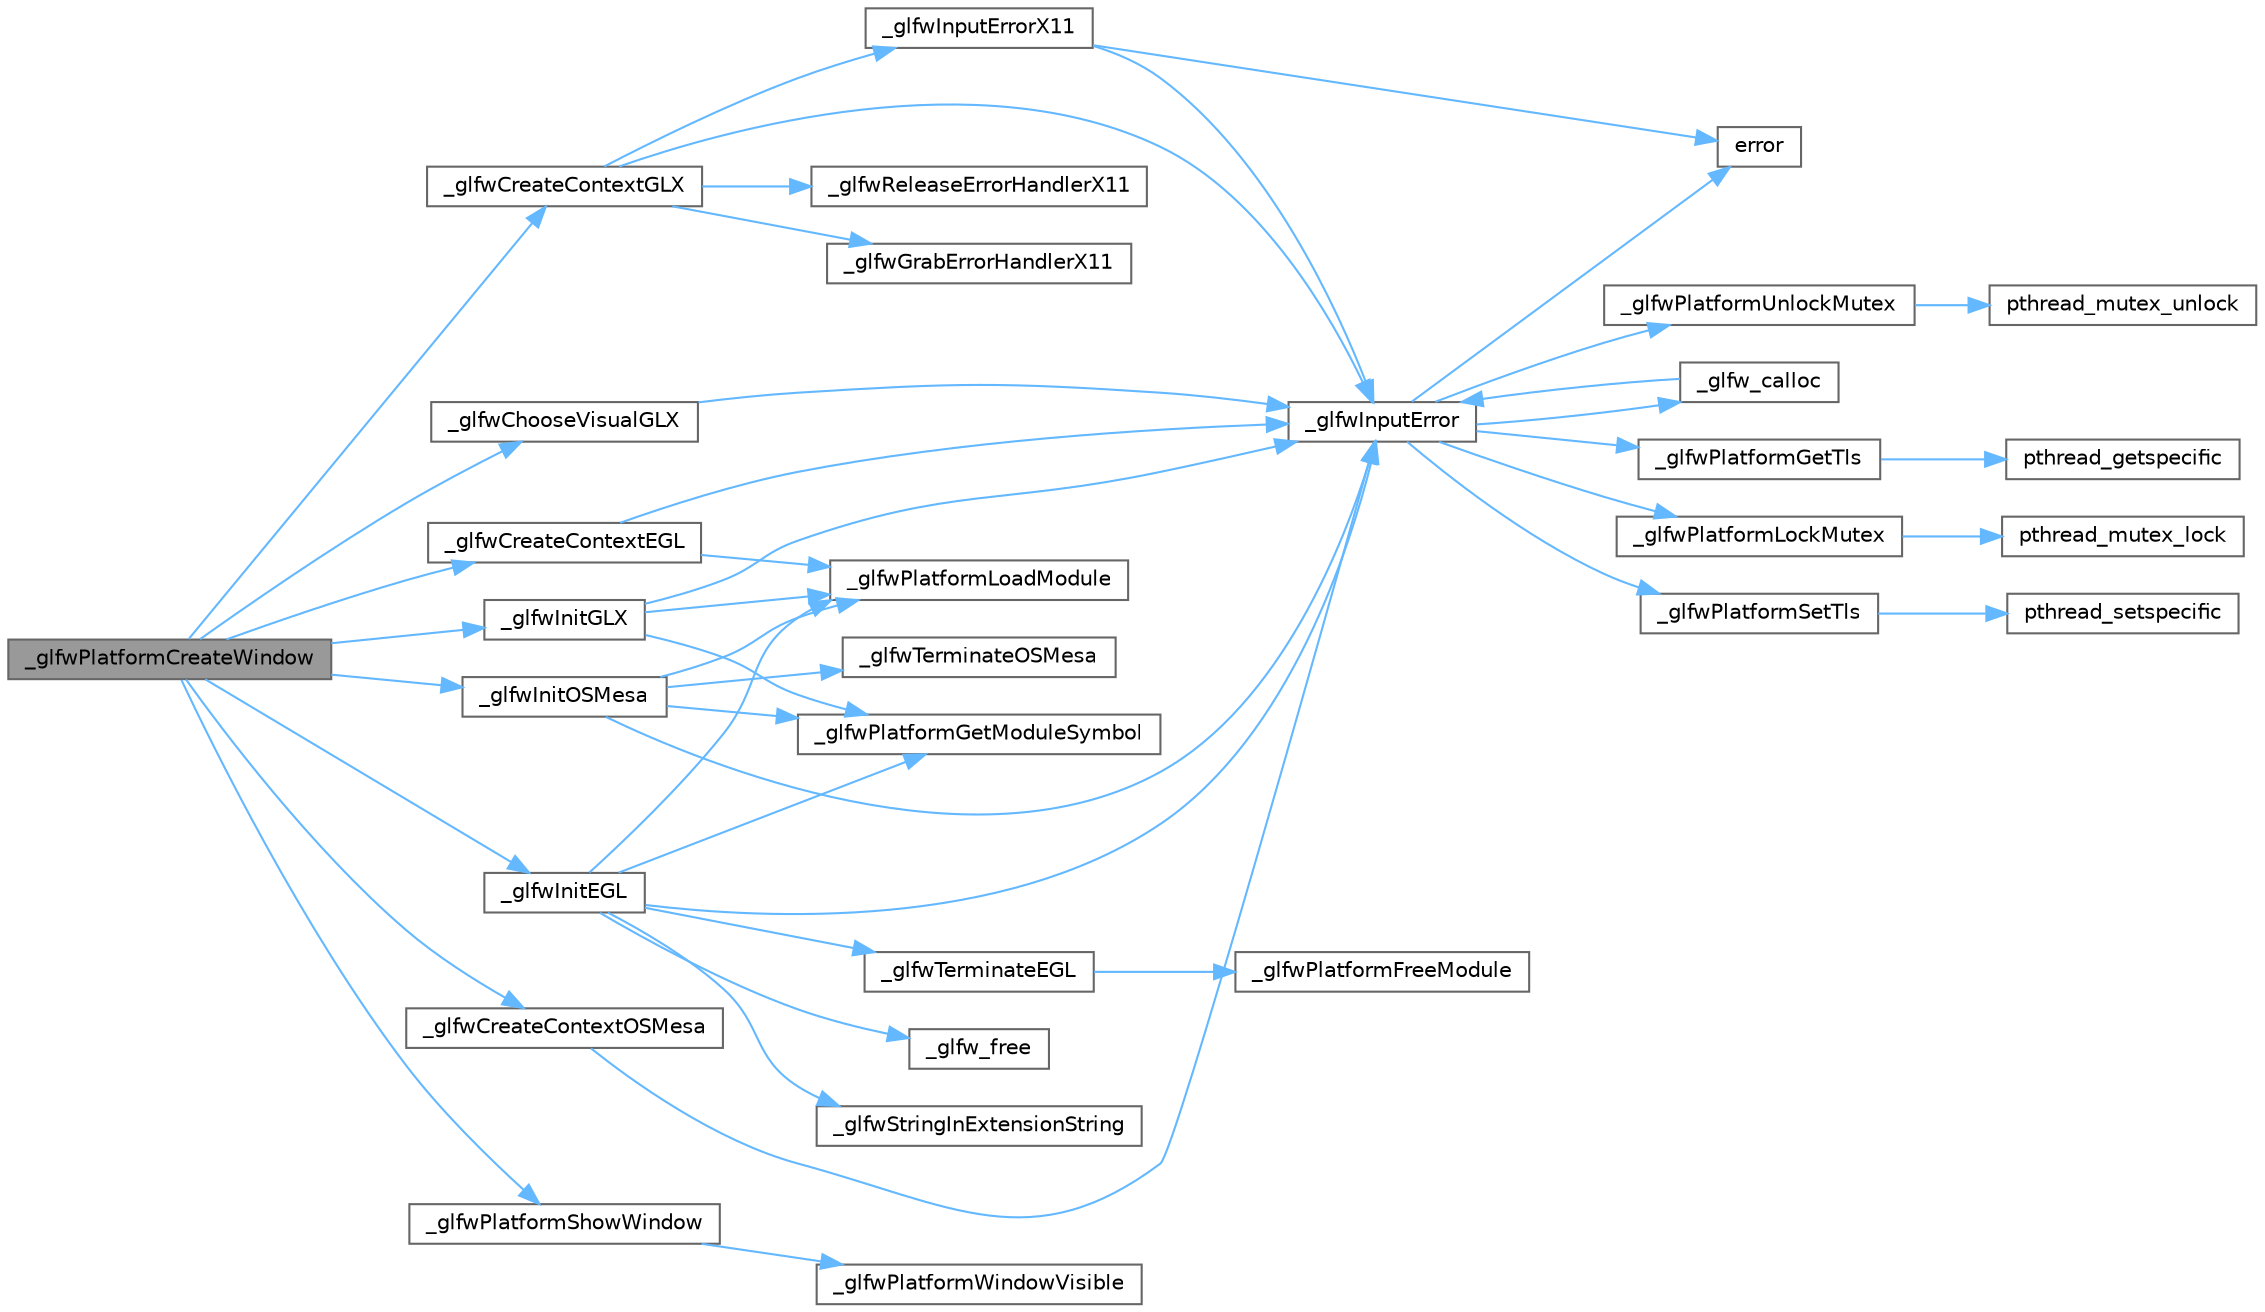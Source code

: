 digraph "_glfwPlatformCreateWindow"
{
 // LATEX_PDF_SIZE
  bgcolor="transparent";
  edge [fontname=Helvetica,fontsize=10,labelfontname=Helvetica,labelfontsize=10];
  node [fontname=Helvetica,fontsize=10,shape=box,height=0.2,width=0.4];
  rankdir="LR";
  Node1 [id="Node000001",label="_glfwPlatformCreateWindow",height=0.2,width=0.4,color="gray40", fillcolor="grey60", style="filled", fontcolor="black",tooltip=" "];
  Node1 -> Node2 [id="edge89_Node000001_Node000002",color="steelblue1",style="solid",tooltip=" "];
  Node2 [id="Node000002",label="_glfwChooseVisualGLX",height=0.2,width=0.4,color="grey40", fillcolor="white", style="filled",URL="$_classes_2lib_2external_2glfw_2src_2glx__context_8c.html#a376899b42c1584c2ff98b70b12fae801",tooltip=" "];
  Node2 -> Node3 [id="edge90_Node000002_Node000003",color="steelblue1",style="solid",tooltip=" "];
  Node3 [id="Node000003",label="_glfwInputError",height=0.2,width=0.4,color="grey40", fillcolor="white", style="filled",URL="$_classes_2lib_2external_2glfw_2src_2init_8c.html#a3287b282ec57a4a89127ae51f49f10f5",tooltip=" "];
  Node3 -> Node4 [id="edge91_Node000003_Node000004",color="steelblue1",style="solid",tooltip=" "];
  Node4 [id="Node000004",label="_glfw_calloc",height=0.2,width=0.4,color="grey40", fillcolor="white", style="filled",URL="$_classes_2lib_2external_2glfw_2src_2init_8c.html#a88a6e01ef5c1245a6d2a5e62b02e5678",tooltip=" "];
  Node4 -> Node3 [id="edge92_Node000004_Node000003",color="steelblue1",style="solid",tooltip=" "];
  Node3 -> Node5 [id="edge93_Node000003_Node000005",color="steelblue1",style="solid",tooltip=" "];
  Node5 [id="Node000005",label="_glfwPlatformGetTls",height=0.2,width=0.4,color="grey40", fillcolor="white", style="filled",URL="$_old_2_classes_2lib_2raylib_2src_2external_2glfw_2src_2win32__thread_8c.html#a7d2f6e8ecd2e06f2e86d9446d642bd00",tooltip=" "];
  Node5 -> Node6 [id="edge94_Node000005_Node000006",color="steelblue1",style="solid",tooltip=" "];
  Node6 [id="Node000006",label="pthread_getspecific",height=0.2,width=0.4,color="grey40", fillcolor="white", style="filled",URL="$_classes_2lib_2pthread_8h.html#a118837985ccd3a829c518928ec32c1ac",tooltip=" "];
  Node3 -> Node7 [id="edge95_Node000003_Node000007",color="steelblue1",style="solid",tooltip=" "];
  Node7 [id="Node000007",label="_glfwPlatformLockMutex",height=0.2,width=0.4,color="grey40", fillcolor="white", style="filled",URL="$_old_2_classes_2lib_2raylib_2src_2external_2glfw_2src_2win32__thread_8c.html#a2677e4d211fbe9b2dc96d16e91c98930",tooltip=" "];
  Node7 -> Node8 [id="edge96_Node000007_Node000008",color="steelblue1",style="solid",tooltip=" "];
  Node8 [id="Node000008",label="pthread_mutex_lock",height=0.2,width=0.4,color="grey40", fillcolor="white", style="filled",URL="$_classes_2lib_2pthread_8h.html#a4ca880f3d1afbb33cea07c60934cc49a",tooltip=" "];
  Node3 -> Node9 [id="edge97_Node000003_Node000009",color="steelblue1",style="solid",tooltip=" "];
  Node9 [id="Node000009",label="_glfwPlatformSetTls",height=0.2,width=0.4,color="grey40", fillcolor="white", style="filled",URL="$_old_2_classes_2lib_2raylib_2src_2external_2glfw_2src_2win32__thread_8c.html#a302f48b6d4dba6b3579449d8a43cfae7",tooltip=" "];
  Node9 -> Node10 [id="edge98_Node000009_Node000010",color="steelblue1",style="solid",tooltip=" "];
  Node10 [id="Node000010",label="pthread_setspecific",height=0.2,width=0.4,color="grey40", fillcolor="white", style="filled",URL="$_classes_2lib_2pthread_8h.html#a828266e605ec695f7a5b3096b486e70e",tooltip=" "];
  Node3 -> Node11 [id="edge99_Node000003_Node000011",color="steelblue1",style="solid",tooltip=" "];
  Node11 [id="Node000011",label="_glfwPlatformUnlockMutex",height=0.2,width=0.4,color="grey40", fillcolor="white", style="filled",URL="$_old_2_classes_2lib_2raylib_2src_2external_2glfw_2src_2win32__thread_8c.html#a8b7744446237b1c292ba8a0b9d5e7f90",tooltip=" "];
  Node11 -> Node12 [id="edge100_Node000011_Node000012",color="steelblue1",style="solid",tooltip=" "];
  Node12 [id="Node000012",label="pthread_mutex_unlock",height=0.2,width=0.4,color="grey40", fillcolor="white", style="filled",URL="$_classes_2lib_2pthread_8h.html#a7e057138b5fb17da713695ebb25732e1",tooltip=" "];
  Node3 -> Node13 [id="edge101_Node000003_Node000013",color="steelblue1",style="solid",tooltip=" "];
  Node13 [id="Node000013",label="error",height=0.2,width=0.4,color="grey40", fillcolor="white", style="filled",URL="$_classes_2lib_2glm_2test_2core_2core__func__integer__bit__count_8cpp.html#ab34dedbf30a51859090cbab92fa60edb",tooltip=" "];
  Node1 -> Node14 [id="edge102_Node000001_Node000014",color="steelblue1",style="solid",tooltip=" "];
  Node14 [id="Node000014",label="_glfwCreateContextEGL",height=0.2,width=0.4,color="grey40", fillcolor="white", style="filled",URL="$_classes_2lib_2external_2glfw_2src_2egl__context_8c.html#adfb1d7aa925810c45a2ef4efc268c2fe",tooltip=" "];
  Node14 -> Node3 [id="edge103_Node000014_Node000003",color="steelblue1",style="solid",tooltip=" "];
  Node14 -> Node15 [id="edge104_Node000014_Node000015",color="steelblue1",style="solid",tooltip=" "];
  Node15 [id="Node000015",label="_glfwPlatformLoadModule",height=0.2,width=0.4,color="grey40", fillcolor="white", style="filled",URL="$lib_2external_2glfw_2src_2win32__module_8c.html#a9bbfdfd02a8c3e4c4ce540bf277ebbb7",tooltip=" "];
  Node1 -> Node16 [id="edge105_Node000001_Node000016",color="steelblue1",style="solid",tooltip=" "];
  Node16 [id="Node000016",label="_glfwCreateContextGLX",height=0.2,width=0.4,color="grey40", fillcolor="white", style="filled",URL="$_classes_2lib_2external_2glfw_2src_2glx__context_8c.html#a1b7c2735d64353ce30240c27c15a149a",tooltip=" "];
  Node16 -> Node17 [id="edge106_Node000016_Node000017",color="steelblue1",style="solid",tooltip=" "];
  Node17 [id="Node000017",label="_glfwGrabErrorHandlerX11",height=0.2,width=0.4,color="grey40", fillcolor="white", style="filled",URL="$_classes_2lib_2external_2glfw_2src_2x11__init_8c.html#ac91795c020fc3d64cabfe8bacb141185",tooltip=" "];
  Node16 -> Node3 [id="edge107_Node000016_Node000003",color="steelblue1",style="solid",tooltip=" "];
  Node16 -> Node18 [id="edge108_Node000016_Node000018",color="steelblue1",style="solid",tooltip=" "];
  Node18 [id="Node000018",label="_glfwInputErrorX11",height=0.2,width=0.4,color="grey40", fillcolor="white", style="filled",URL="$_classes_2lib_2external_2glfw_2src_2x11__init_8c.html#a21e402dbb0117b1706d8506024c5689d",tooltip=" "];
  Node18 -> Node3 [id="edge109_Node000018_Node000003",color="steelblue1",style="solid",tooltip=" "];
  Node18 -> Node13 [id="edge110_Node000018_Node000013",color="steelblue1",style="solid",tooltip=" "];
  Node16 -> Node19 [id="edge111_Node000016_Node000019",color="steelblue1",style="solid",tooltip=" "];
  Node19 [id="Node000019",label="_glfwReleaseErrorHandlerX11",height=0.2,width=0.4,color="grey40", fillcolor="white", style="filled",URL="$_classes_2lib_2external_2glfw_2src_2x11__init_8c.html#a2fec8c7a77c8004f943f25914dc947d9",tooltip=" "];
  Node1 -> Node20 [id="edge112_Node000001_Node000020",color="steelblue1",style="solid",tooltip=" "];
  Node20 [id="Node000020",label="_glfwCreateContextOSMesa",height=0.2,width=0.4,color="grey40", fillcolor="white", style="filled",URL="$_old_2_classes_2lib_2raylib_2src_2external_2glfw_2src_2osmesa__context_8c.html#a59950232b3b545e1fa750f6bd7d46201",tooltip=" "];
  Node20 -> Node3 [id="edge113_Node000020_Node000003",color="steelblue1",style="solid",tooltip=" "];
  Node1 -> Node21 [id="edge114_Node000001_Node000021",color="steelblue1",style="solid",tooltip=" "];
  Node21 [id="Node000021",label="_glfwInitEGL",height=0.2,width=0.4,color="grey40", fillcolor="white", style="filled",URL="$_classes_2lib_2external_2glfw_2src_2egl__context_8c.html#ad83def5c7af30c3bfcc9371712ba96ac",tooltip=" "];
  Node21 -> Node22 [id="edge115_Node000021_Node000022",color="steelblue1",style="solid",tooltip=" "];
  Node22 [id="Node000022",label="_glfw_free",height=0.2,width=0.4,color="grey40", fillcolor="white", style="filled",URL="$_classes_2lib_2external_2glfw_2src_2init_8c.html#abcf72962b101a8a5c539da1a278b0e9e",tooltip=" "];
  Node21 -> Node3 [id="edge116_Node000021_Node000003",color="steelblue1",style="solid",tooltip=" "];
  Node21 -> Node23 [id="edge117_Node000021_Node000023",color="steelblue1",style="solid",tooltip=" "];
  Node23 [id="Node000023",label="_glfwPlatformGetModuleSymbol",height=0.2,width=0.4,color="grey40", fillcolor="white", style="filled",URL="$lib_2external_2glfw_2src_2win32__module_8c.html#a370840ea8f3f1016d07030f7a06bf36e",tooltip=" "];
  Node21 -> Node15 [id="edge118_Node000021_Node000015",color="steelblue1",style="solid",tooltip=" "];
  Node21 -> Node24 [id="edge119_Node000021_Node000024",color="steelblue1",style="solid",tooltip=" "];
  Node24 [id="Node000024",label="_glfwStringInExtensionString",height=0.2,width=0.4,color="grey40", fillcolor="white", style="filled",URL="$_classes_2lib_2external_2glfw_2src_2context_8c.html#a6fb78d968ce928112060770a16dca695",tooltip=" "];
  Node21 -> Node25 [id="edge120_Node000021_Node000025",color="steelblue1",style="solid",tooltip=" "];
  Node25 [id="Node000025",label="_glfwTerminateEGL",height=0.2,width=0.4,color="grey40", fillcolor="white", style="filled",URL="$_classes_2lib_2external_2glfw_2src_2egl__context_8c.html#ab095be9ec2b3a40942da090ee7ab2960",tooltip=" "];
  Node25 -> Node26 [id="edge121_Node000025_Node000026",color="steelblue1",style="solid",tooltip=" "];
  Node26 [id="Node000026",label="_glfwPlatformFreeModule",height=0.2,width=0.4,color="grey40", fillcolor="white", style="filled",URL="$lib_2external_2glfw_2src_2win32__module_8c.html#ad4b9e48b150850f6ee00874f85036715",tooltip=" "];
  Node1 -> Node27 [id="edge122_Node000001_Node000027",color="steelblue1",style="solid",tooltip=" "];
  Node27 [id="Node000027",label="_glfwInitGLX",height=0.2,width=0.4,color="grey40", fillcolor="white", style="filled",URL="$_classes_2lib_2external_2glfw_2src_2glx__context_8c.html#aa09f3a63c501002a611c7bf6953207fa",tooltip=" "];
  Node27 -> Node3 [id="edge123_Node000027_Node000003",color="steelblue1",style="solid",tooltip=" "];
  Node27 -> Node23 [id="edge124_Node000027_Node000023",color="steelblue1",style="solid",tooltip=" "];
  Node27 -> Node15 [id="edge125_Node000027_Node000015",color="steelblue1",style="solid",tooltip=" "];
  Node1 -> Node28 [id="edge126_Node000001_Node000028",color="steelblue1",style="solid",tooltip=" "];
  Node28 [id="Node000028",label="_glfwInitOSMesa",height=0.2,width=0.4,color="grey40", fillcolor="white", style="filled",URL="$_old_2_classes_2lib_2raylib_2src_2external_2glfw_2src_2osmesa__context_8c.html#a9dd1594b1f8991f90844fbeb4a664163",tooltip=" "];
  Node28 -> Node3 [id="edge127_Node000028_Node000003",color="steelblue1",style="solid",tooltip=" "];
  Node28 -> Node23 [id="edge128_Node000028_Node000023",color="steelblue1",style="solid",tooltip=" "];
  Node28 -> Node15 [id="edge129_Node000028_Node000015",color="steelblue1",style="solid",tooltip=" "];
  Node28 -> Node29 [id="edge130_Node000028_Node000029",color="steelblue1",style="solid",tooltip=" "];
  Node29 [id="Node000029",label="_glfwTerminateOSMesa",height=0.2,width=0.4,color="grey40", fillcolor="white", style="filled",URL="$_classes_2lib_2external_2glfw_2src_2osmesa__context_8c.html#a6619171db5a26424469be37a7f36847a",tooltip=" "];
  Node1 -> Node30 [id="edge131_Node000001_Node000030",color="steelblue1",style="solid",tooltip=" "];
  Node30 [id="Node000030",label="_glfwPlatformShowWindow",height=0.2,width=0.4,color="grey40", fillcolor="white", style="filled",URL="$_classes_2lib_2raylib_2src_2external_2glfw_2src_2x11__window_8c.html#abc4c51c7c430fab92aec7797734f44a7",tooltip=" "];
  Node30 -> Node31 [id="edge132_Node000030_Node000031",color="steelblue1",style="solid",tooltip=" "];
  Node31 [id="Node000031",label="_glfwPlatformWindowVisible",height=0.2,width=0.4,color="grey40", fillcolor="white", style="filled",URL="$_classes_2lib_2raylib_2src_2external_2glfw_2src_2x11__window_8c.html#a4d6dcb902a778ac7a805172ac3955135",tooltip=" "];
}
